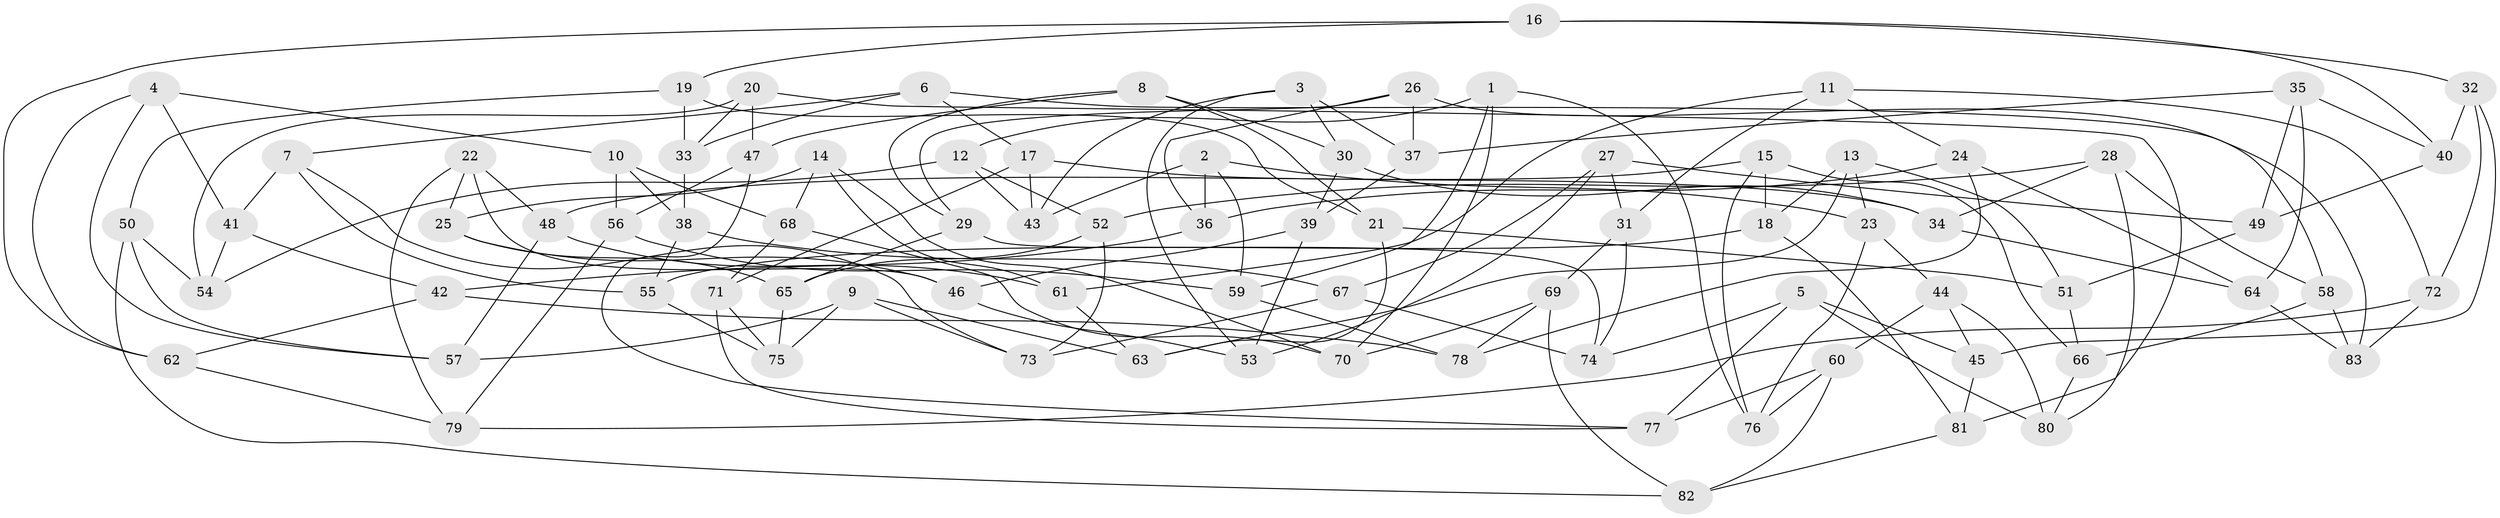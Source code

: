 // Generated by graph-tools (version 1.1) at 2025/57/03/09/25 04:57:45]
// undirected, 83 vertices, 166 edges
graph export_dot {
graph [start="1"]
  node [color=gray90,style=filled];
  1;
  2;
  3;
  4;
  5;
  6;
  7;
  8;
  9;
  10;
  11;
  12;
  13;
  14;
  15;
  16;
  17;
  18;
  19;
  20;
  21;
  22;
  23;
  24;
  25;
  26;
  27;
  28;
  29;
  30;
  31;
  32;
  33;
  34;
  35;
  36;
  37;
  38;
  39;
  40;
  41;
  42;
  43;
  44;
  45;
  46;
  47;
  48;
  49;
  50;
  51;
  52;
  53;
  54;
  55;
  56;
  57;
  58;
  59;
  60;
  61;
  62;
  63;
  64;
  65;
  66;
  67;
  68;
  69;
  70;
  71;
  72;
  73;
  74;
  75;
  76;
  77;
  78;
  79;
  80;
  81;
  82;
  83;
  1 -- 70;
  1 -- 76;
  1 -- 59;
  1 -- 12;
  2 -- 36;
  2 -- 59;
  2 -- 23;
  2 -- 43;
  3 -- 43;
  3 -- 30;
  3 -- 37;
  3 -- 53;
  4 -- 41;
  4 -- 10;
  4 -- 62;
  4 -- 57;
  5 -- 74;
  5 -- 45;
  5 -- 77;
  5 -- 80;
  6 -- 83;
  6 -- 7;
  6 -- 33;
  6 -- 17;
  7 -- 41;
  7 -- 55;
  7 -- 73;
  8 -- 21;
  8 -- 47;
  8 -- 30;
  8 -- 29;
  9 -- 57;
  9 -- 75;
  9 -- 63;
  9 -- 73;
  10 -- 56;
  10 -- 38;
  10 -- 68;
  11 -- 31;
  11 -- 24;
  11 -- 61;
  11 -- 72;
  12 -- 54;
  12 -- 43;
  12 -- 52;
  13 -- 63;
  13 -- 51;
  13 -- 23;
  13 -- 18;
  14 -- 70;
  14 -- 68;
  14 -- 61;
  14 -- 25;
  15 -- 66;
  15 -- 48;
  15 -- 18;
  15 -- 76;
  16 -- 19;
  16 -- 32;
  16 -- 62;
  16 -- 40;
  17 -- 43;
  17 -- 34;
  17 -- 71;
  18 -- 81;
  18 -- 55;
  19 -- 21;
  19 -- 33;
  19 -- 50;
  20 -- 81;
  20 -- 47;
  20 -- 54;
  20 -- 33;
  21 -- 63;
  21 -- 51;
  22 -- 48;
  22 -- 79;
  22 -- 46;
  22 -- 25;
  23 -- 44;
  23 -- 76;
  24 -- 64;
  24 -- 78;
  24 -- 36;
  25 -- 46;
  25 -- 65;
  26 -- 58;
  26 -- 37;
  26 -- 29;
  26 -- 36;
  27 -- 31;
  27 -- 67;
  27 -- 53;
  27 -- 49;
  28 -- 52;
  28 -- 58;
  28 -- 34;
  28 -- 80;
  29 -- 74;
  29 -- 65;
  30 -- 39;
  30 -- 34;
  31 -- 74;
  31 -- 69;
  32 -- 40;
  32 -- 72;
  32 -- 45;
  33 -- 38;
  34 -- 64;
  35 -- 64;
  35 -- 37;
  35 -- 40;
  35 -- 49;
  36 -- 42;
  37 -- 39;
  38 -- 67;
  38 -- 55;
  39 -- 53;
  39 -- 46;
  40 -- 49;
  41 -- 54;
  41 -- 42;
  42 -- 78;
  42 -- 62;
  44 -- 45;
  44 -- 80;
  44 -- 60;
  45 -- 81;
  46 -- 53;
  47 -- 77;
  47 -- 56;
  48 -- 57;
  48 -- 61;
  49 -- 51;
  50 -- 54;
  50 -- 82;
  50 -- 57;
  51 -- 66;
  52 -- 73;
  52 -- 65;
  55 -- 75;
  56 -- 79;
  56 -- 59;
  58 -- 83;
  58 -- 66;
  59 -- 78;
  60 -- 76;
  60 -- 82;
  60 -- 77;
  61 -- 63;
  62 -- 79;
  64 -- 83;
  65 -- 75;
  66 -- 80;
  67 -- 74;
  67 -- 73;
  68 -- 71;
  68 -- 70;
  69 -- 70;
  69 -- 78;
  69 -- 82;
  71 -- 77;
  71 -- 75;
  72 -- 83;
  72 -- 79;
  81 -- 82;
}
